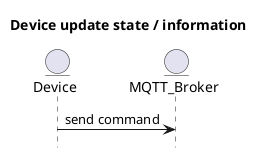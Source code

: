 @startuml
hide footbox
title Device update state / information
entity Device
entity MQTT_Broker
Device -> MQTT_Broker: send command
@enduml